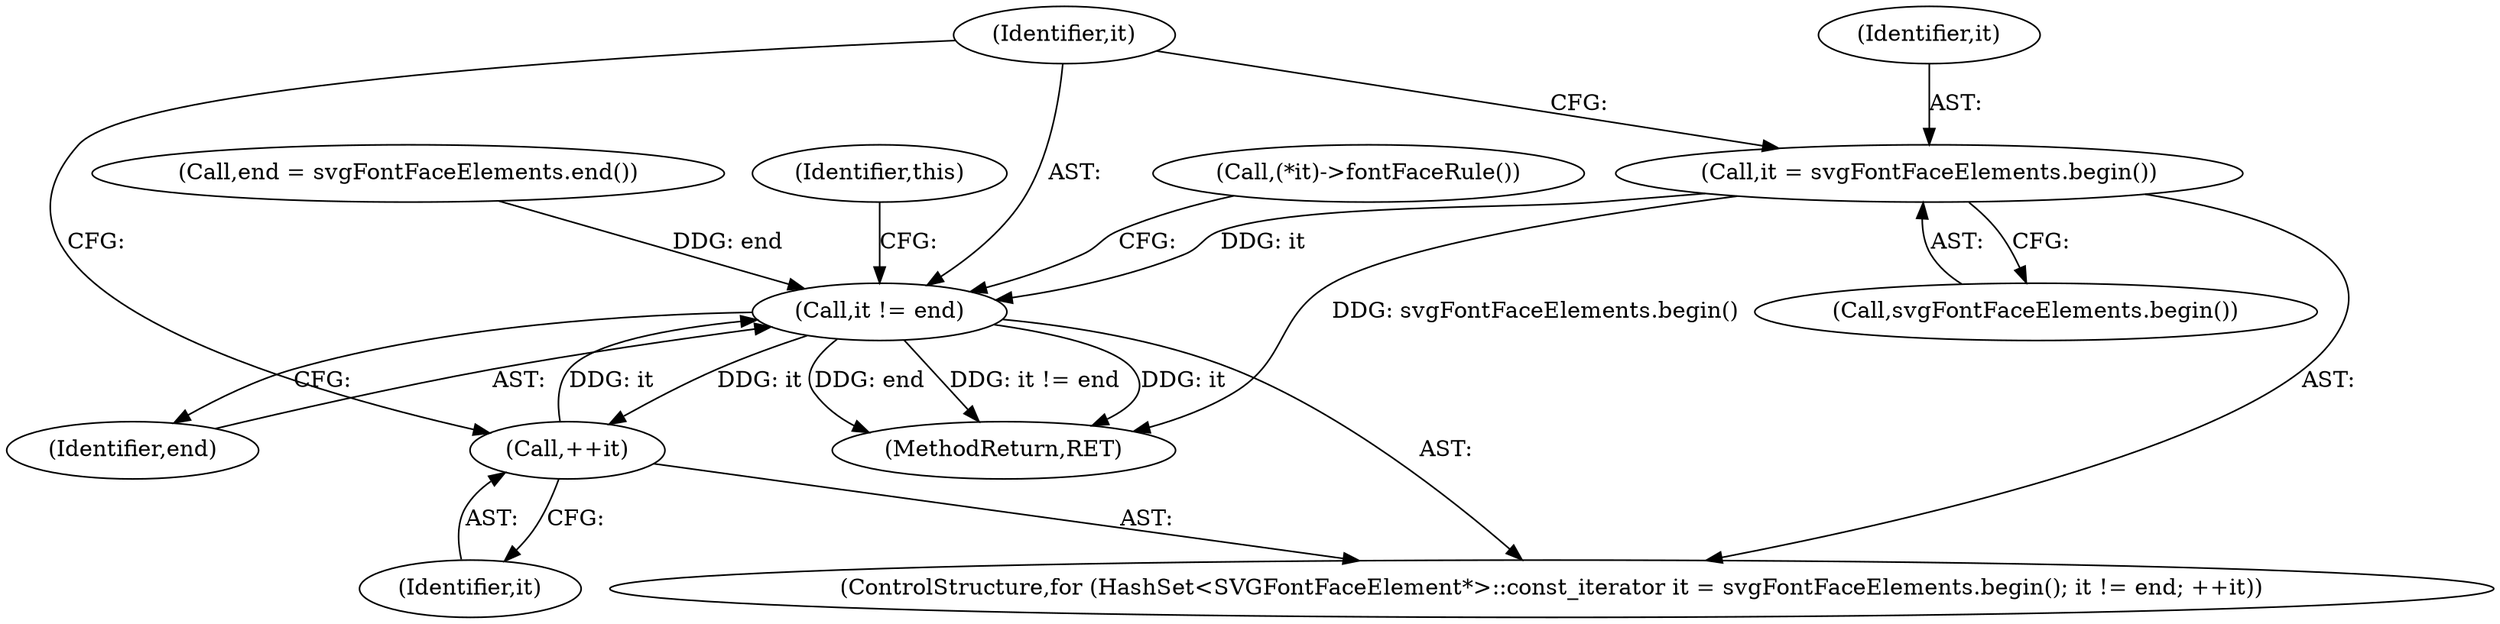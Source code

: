 digraph "0_Chrome_4d17163f4b66be517dc49019a029e5ddbd45078c_5@pointer" {
"1000162" [label="(Call,it = svgFontFaceElements.begin())"];
"1000165" [label="(Call,it != end)"];
"1000168" [label="(Call,++it)"];
"1000163" [label="(Identifier,it)"];
"1000173" [label="(Identifier,this)"];
"1000166" [label="(Identifier,it)"];
"1000164" [label="(Call,svgFontFaceElements.begin())"];
"1000174" [label="(MethodReturn,RET)"];
"1000160" [label="(ControlStructure,for (HashSet<SVGFontFaceElement*>::const_iterator it = svgFontFaceElements.begin(); it != end; ++it))"];
"1000162" [label="(Call,it = svgFontFaceElements.begin())"];
"1000167" [label="(Identifier,end)"];
"1000168" [label="(Call,++it)"];
"1000171" [label="(Call,(*it)->fontFaceRule())"];
"1000169" [label="(Identifier,it)"];
"1000157" [label="(Call,end = svgFontFaceElements.end())"];
"1000165" [label="(Call,it != end)"];
"1000162" -> "1000160"  [label="AST: "];
"1000162" -> "1000164"  [label="CFG: "];
"1000163" -> "1000162"  [label="AST: "];
"1000164" -> "1000162"  [label="AST: "];
"1000166" -> "1000162"  [label="CFG: "];
"1000162" -> "1000174"  [label="DDG: svgFontFaceElements.begin()"];
"1000162" -> "1000165"  [label="DDG: it"];
"1000165" -> "1000160"  [label="AST: "];
"1000165" -> "1000167"  [label="CFG: "];
"1000166" -> "1000165"  [label="AST: "];
"1000167" -> "1000165"  [label="AST: "];
"1000171" -> "1000165"  [label="CFG: "];
"1000173" -> "1000165"  [label="CFG: "];
"1000165" -> "1000174"  [label="DDG: it"];
"1000165" -> "1000174"  [label="DDG: end"];
"1000165" -> "1000174"  [label="DDG: it != end"];
"1000168" -> "1000165"  [label="DDG: it"];
"1000157" -> "1000165"  [label="DDG: end"];
"1000165" -> "1000168"  [label="DDG: it"];
"1000168" -> "1000160"  [label="AST: "];
"1000168" -> "1000169"  [label="CFG: "];
"1000169" -> "1000168"  [label="AST: "];
"1000166" -> "1000168"  [label="CFG: "];
}
